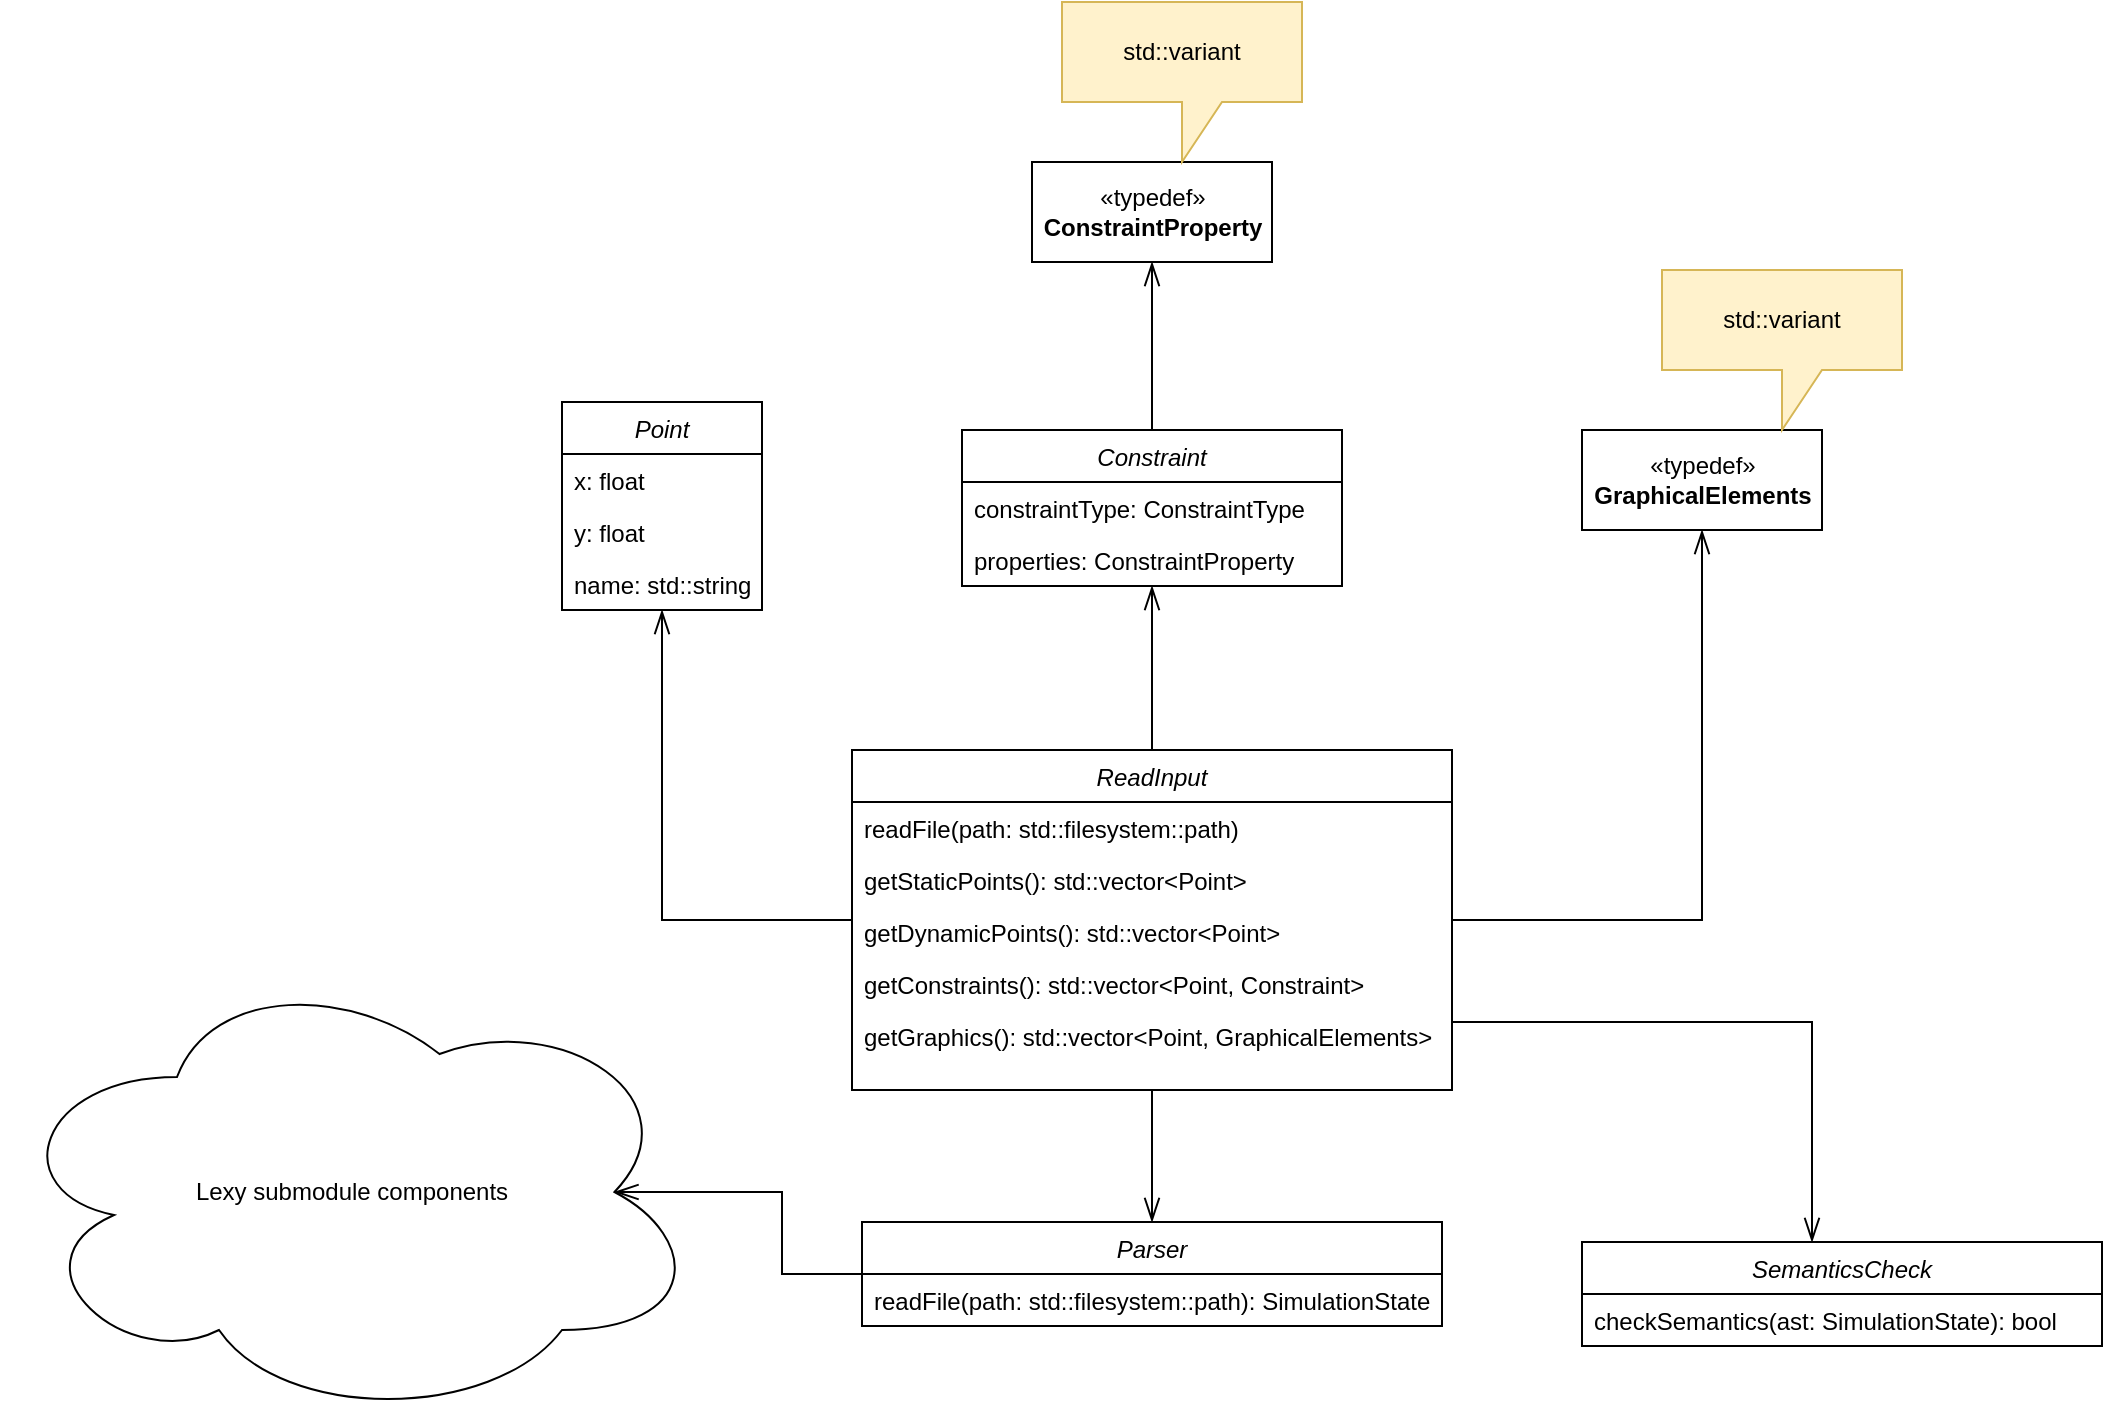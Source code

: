 <mxfile version="20.3.0" type="device"><diagram id="C5RBs43oDa-KdzZeNtuy" name="Page-1"><mxGraphModel dx="1231" dy="847" grid="1" gridSize="10" guides="1" tooltips="1" connect="1" arrows="1" fold="1" page="1" pageScale="1" pageWidth="1169" pageHeight="827" math="0" shadow="0"><root><mxCell id="WIyWlLk6GJQsqaUBKTNV-0"/><mxCell id="WIyWlLk6GJQsqaUBKTNV-1" parent="WIyWlLk6GJQsqaUBKTNV-0"/><mxCell id="K2Yrc4t2-jPAsuFykGhJ-18" style="edgeStyle=orthogonalEdgeStyle;rounded=0;orthogonalLoop=1;jettySize=auto;html=1;endSize=10;endArrow=openThin;endFill=0;" parent="WIyWlLk6GJQsqaUBKTNV-1" source="zkfFHV4jXpPFQw0GAbJ--0" target="K2Yrc4t2-jPAsuFykGhJ-2" edge="1"><mxGeometry relative="1" as="geometry"/></mxCell><mxCell id="K2Yrc4t2-jPAsuFykGhJ-19" style="edgeStyle=orthogonalEdgeStyle;rounded=0;orthogonalLoop=1;jettySize=auto;html=1;endSize=10;endArrow=openThin;endFill=0;" parent="WIyWlLk6GJQsqaUBKTNV-1" source="zkfFHV4jXpPFQw0GAbJ--0" target="K2Yrc4t2-jPAsuFykGhJ-10" edge="1"><mxGeometry relative="1" as="geometry"/></mxCell><mxCell id="K2Yrc4t2-jPAsuFykGhJ-20" style="edgeStyle=orthogonalEdgeStyle;rounded=0;orthogonalLoop=1;jettySize=auto;html=1;endSize=10;endArrow=openThin;endFill=0;" parent="WIyWlLk6GJQsqaUBKTNV-1" source="zkfFHV4jXpPFQw0GAbJ--0" target="K2Yrc4t2-jPAsuFykGhJ-17" edge="1"><mxGeometry relative="1" as="geometry"/></mxCell><mxCell id="K2Yrc4t2-jPAsuFykGhJ-30" style="edgeStyle=orthogonalEdgeStyle;rounded=0;orthogonalLoop=1;jettySize=auto;html=1;endArrow=openThin;endFill=0;endSize=10;" parent="WIyWlLk6GJQsqaUBKTNV-1" source="zkfFHV4jXpPFQw0GAbJ--0" target="K2Yrc4t2-jPAsuFykGhJ-27" edge="1"><mxGeometry relative="1" as="geometry"/></mxCell><mxCell id="zkfFHV4jXpPFQw0GAbJ--0" value="ReadInput" style="swimlane;fontStyle=2;align=center;verticalAlign=top;childLayout=stackLayout;horizontal=1;startSize=26;horizontalStack=0;resizeParent=1;resizeLast=0;collapsible=1;marginBottom=0;rounded=0;shadow=0;strokeWidth=1;" parent="WIyWlLk6GJQsqaUBKTNV-1" vertex="1"><mxGeometry x="445" y="414" width="300" height="170" as="geometry"><mxRectangle x="230" y="140" width="160" height="26" as="alternateBounds"/></mxGeometry></mxCell><mxCell id="zkfFHV4jXpPFQw0GAbJ--1" value="readFile(path: std::filesystem::path)" style="text;align=left;verticalAlign=top;spacingLeft=4;spacingRight=4;overflow=hidden;rotatable=0;points=[[0,0.5],[1,0.5]];portConstraint=eastwest;" parent="zkfFHV4jXpPFQw0GAbJ--0" vertex="1"><mxGeometry y="26" width="300" height="26" as="geometry"/></mxCell><mxCell id="zkfFHV4jXpPFQw0GAbJ--2" value="getStaticPoints(): std::vector&lt;Point&gt;" style="text;align=left;verticalAlign=top;spacingLeft=4;spacingRight=4;overflow=hidden;rotatable=0;points=[[0,0.5],[1,0.5]];portConstraint=eastwest;rounded=0;shadow=0;html=0;" parent="zkfFHV4jXpPFQw0GAbJ--0" vertex="1"><mxGeometry y="52" width="300" height="26" as="geometry"/></mxCell><mxCell id="zkfFHV4jXpPFQw0GAbJ--3" value="getDynamicPoints(): std::vector&lt;Point&gt;" style="text;align=left;verticalAlign=top;spacingLeft=4;spacingRight=4;overflow=hidden;rotatable=0;points=[[0,0.5],[1,0.5]];portConstraint=eastwest;rounded=0;shadow=0;html=0;" parent="zkfFHV4jXpPFQw0GAbJ--0" vertex="1"><mxGeometry y="78" width="300" height="26" as="geometry"/></mxCell><mxCell id="K2Yrc4t2-jPAsuFykGhJ-0" value="getConstraints(): std::vector&lt;Point, Constraint&gt;" style="text;align=left;verticalAlign=top;spacingLeft=4;spacingRight=4;overflow=hidden;rotatable=0;points=[[0,0.5],[1,0.5]];portConstraint=eastwest;rounded=0;shadow=0;html=0;" parent="zkfFHV4jXpPFQw0GAbJ--0" vertex="1"><mxGeometry y="104" width="300" height="26" as="geometry"/></mxCell><mxCell id="K2Yrc4t2-jPAsuFykGhJ-1" value="getGraphics(): std::vector&lt;Point, GraphicalElements&gt;" style="text;align=left;verticalAlign=top;spacingLeft=4;spacingRight=4;overflow=hidden;rotatable=0;points=[[0,0.5],[1,0.5]];portConstraint=eastwest;rounded=0;shadow=0;html=0;" parent="zkfFHV4jXpPFQw0GAbJ--0" vertex="1"><mxGeometry y="130" width="300" height="26" as="geometry"/></mxCell><mxCell id="K2Yrc4t2-jPAsuFykGhJ-2" value="Point" style="swimlane;fontStyle=2;align=center;verticalAlign=top;childLayout=stackLayout;horizontal=1;startSize=26;horizontalStack=0;resizeParent=1;resizeLast=0;collapsible=1;marginBottom=0;rounded=0;shadow=0;strokeWidth=1;" parent="WIyWlLk6GJQsqaUBKTNV-1" vertex="1"><mxGeometry x="300" y="240" width="100" height="104" as="geometry"><mxRectangle x="230" y="140" width="160" height="26" as="alternateBounds"/></mxGeometry></mxCell><mxCell id="K2Yrc4t2-jPAsuFykGhJ-6" value="x: float" style="text;align=left;verticalAlign=top;spacingLeft=4;spacingRight=4;overflow=hidden;rotatable=0;points=[[0,0.5],[1,0.5]];portConstraint=eastwest;rounded=0;shadow=0;html=0;" parent="K2Yrc4t2-jPAsuFykGhJ-2" vertex="1"><mxGeometry y="26" width="100" height="26" as="geometry"/></mxCell><mxCell id="K2Yrc4t2-jPAsuFykGhJ-8" value="y: float" style="text;align=left;verticalAlign=top;spacingLeft=4;spacingRight=4;overflow=hidden;rotatable=0;points=[[0,0.5],[1,0.5]];portConstraint=eastwest;rounded=0;shadow=0;html=0;" parent="K2Yrc4t2-jPAsuFykGhJ-2" vertex="1"><mxGeometry y="52" width="100" height="26" as="geometry"/></mxCell><mxCell id="K2Yrc4t2-jPAsuFykGhJ-9" value="name: std::string" style="text;align=left;verticalAlign=top;spacingLeft=4;spacingRight=4;overflow=hidden;rotatable=0;points=[[0,0.5],[1,0.5]];portConstraint=eastwest;rounded=0;shadow=0;html=0;" parent="K2Yrc4t2-jPAsuFykGhJ-2" vertex="1"><mxGeometry y="78" width="100" height="26" as="geometry"/></mxCell><mxCell id="K2Yrc4t2-jPAsuFykGhJ-22" style="edgeStyle=orthogonalEdgeStyle;rounded=0;orthogonalLoop=1;jettySize=auto;html=1;endArrow=openThin;endFill=0;endSize=10;" parent="WIyWlLk6GJQsqaUBKTNV-1" source="K2Yrc4t2-jPAsuFykGhJ-10" target="K2Yrc4t2-jPAsuFykGhJ-21" edge="1"><mxGeometry relative="1" as="geometry"/></mxCell><mxCell id="K2Yrc4t2-jPAsuFykGhJ-10" value="Constraint" style="swimlane;fontStyle=2;align=center;verticalAlign=top;childLayout=stackLayout;horizontal=1;startSize=26;horizontalStack=0;resizeParent=1;resizeLast=0;collapsible=1;marginBottom=0;rounded=0;shadow=0;strokeWidth=1;" parent="WIyWlLk6GJQsqaUBKTNV-1" vertex="1"><mxGeometry x="500" y="254" width="190" height="78" as="geometry"><mxRectangle x="230" y="140" width="160" height="26" as="alternateBounds"/></mxGeometry></mxCell><mxCell id="K2Yrc4t2-jPAsuFykGhJ-11" value="constraintType: ConstraintType" style="text;align=left;verticalAlign=top;spacingLeft=4;spacingRight=4;overflow=hidden;rotatable=0;points=[[0,0.5],[1,0.5]];portConstraint=eastwest;rounded=0;shadow=0;html=0;" parent="K2Yrc4t2-jPAsuFykGhJ-10" vertex="1"><mxGeometry y="26" width="190" height="26" as="geometry"/></mxCell><mxCell id="K2Yrc4t2-jPAsuFykGhJ-12" value="properties: ConstraintProperty" style="text;align=left;verticalAlign=top;spacingLeft=4;spacingRight=4;overflow=hidden;rotatable=0;points=[[0,0.5],[1,0.5]];portConstraint=eastwest;rounded=0;shadow=0;html=0;" parent="K2Yrc4t2-jPAsuFykGhJ-10" vertex="1"><mxGeometry y="52" width="190" height="26" as="geometry"/></mxCell><mxCell id="K2Yrc4t2-jPAsuFykGhJ-17" value="«typedef»&lt;br&gt;&lt;b&gt;GraphicalElements&lt;/b&gt;" style="html=1;" parent="WIyWlLk6GJQsqaUBKTNV-1" vertex="1"><mxGeometry x="810" y="254" width="120" height="50" as="geometry"/></mxCell><mxCell id="K2Yrc4t2-jPAsuFykGhJ-21" value="«typedef»&lt;br&gt;&lt;b&gt;ConstraintProperty&lt;/b&gt;" style="html=1;" parent="WIyWlLk6GJQsqaUBKTNV-1" vertex="1"><mxGeometry x="535" y="120" width="120" height="50" as="geometry"/></mxCell><mxCell id="K2Yrc4t2-jPAsuFykGhJ-23" value="std::variant" style="shape=callout;whiteSpace=wrap;html=1;perimeter=calloutPerimeter;fillColor=#fff2cc;strokeColor=#d6b656;" parent="WIyWlLk6GJQsqaUBKTNV-1" vertex="1"><mxGeometry x="550" y="40" width="120" height="80" as="geometry"/></mxCell><mxCell id="K2Yrc4t2-jPAsuFykGhJ-24" value="std::variant" style="shape=callout;whiteSpace=wrap;html=1;perimeter=calloutPerimeter;fillColor=#fff2cc;strokeColor=#d6b656;" parent="WIyWlLk6GJQsqaUBKTNV-1" vertex="1"><mxGeometry x="850" y="174" width="120" height="80" as="geometry"/></mxCell><mxCell id="K2Yrc4t2-jPAsuFykGhJ-25" value="Lexy submodule components" style="ellipse;shape=cloud;whiteSpace=wrap;html=1;" parent="WIyWlLk6GJQsqaUBKTNV-1" vertex="1"><mxGeometry x="20" y="520" width="350" height="230" as="geometry"/></mxCell><mxCell id="K2Yrc4t2-jPAsuFykGhJ-31" style="edgeStyle=orthogonalEdgeStyle;rounded=0;orthogonalLoop=1;jettySize=auto;html=1;endArrow=openThin;endFill=0;endSize=10;entryX=0.875;entryY=0.5;entryDx=0;entryDy=0;entryPerimeter=0;" parent="WIyWlLk6GJQsqaUBKTNV-1" source="K2Yrc4t2-jPAsuFykGhJ-27" target="K2Yrc4t2-jPAsuFykGhJ-25" edge="1"><mxGeometry relative="1" as="geometry"/></mxCell><mxCell id="K2Yrc4t2-jPAsuFykGhJ-27" value="Parser" style="swimlane;fontStyle=2;align=center;verticalAlign=top;childLayout=stackLayout;horizontal=1;startSize=26;horizontalStack=0;resizeParent=1;resizeLast=0;collapsible=1;marginBottom=0;rounded=0;shadow=0;strokeWidth=1;" parent="WIyWlLk6GJQsqaUBKTNV-1" vertex="1"><mxGeometry x="450" y="650" width="290" height="52" as="geometry"><mxRectangle x="230" y="140" width="160" height="26" as="alternateBounds"/></mxGeometry></mxCell><mxCell id="K2Yrc4t2-jPAsuFykGhJ-28" value="readFile(path: std::filesystem::path): SimulationState" style="text;align=left;verticalAlign=top;spacingLeft=4;spacingRight=4;overflow=hidden;rotatable=0;points=[[0,0.5],[1,0.5]];portConstraint=eastwest;rounded=0;shadow=0;html=0;" parent="K2Yrc4t2-jPAsuFykGhJ-27" vertex="1"><mxGeometry y="26" width="290" height="26" as="geometry"/></mxCell><mxCell id="W2fvd5h6GRTX3pGb27Vk-2" value="SemanticsCheck" style="swimlane;fontStyle=2;align=center;verticalAlign=top;childLayout=stackLayout;horizontal=1;startSize=26;horizontalStack=0;resizeParent=1;resizeLast=0;collapsible=1;marginBottom=0;rounded=0;shadow=0;strokeWidth=1;" vertex="1" parent="WIyWlLk6GJQsqaUBKTNV-1"><mxGeometry x="810" y="660" width="260" height="52" as="geometry"><mxRectangle x="230" y="140" width="160" height="26" as="alternateBounds"/></mxGeometry></mxCell><mxCell id="W2fvd5h6GRTX3pGb27Vk-3" value="checkSemantics(ast: SimulationState): bool" style="text;align=left;verticalAlign=top;spacingLeft=4;spacingRight=4;overflow=hidden;rotatable=0;points=[[0,0.5],[1,0.5]];portConstraint=eastwest;rounded=0;shadow=0;html=0;" vertex="1" parent="W2fvd5h6GRTX3pGb27Vk-2"><mxGeometry y="26" width="260" height="26" as="geometry"/></mxCell><mxCell id="W2fvd5h6GRTX3pGb27Vk-5" style="edgeStyle=orthogonalEdgeStyle;rounded=0;orthogonalLoop=1;jettySize=auto;html=1;endArrow=openThin;endFill=0;endSize=10;" edge="1" parent="WIyWlLk6GJQsqaUBKTNV-1" source="zkfFHV4jXpPFQw0GAbJ--0" target="W2fvd5h6GRTX3pGb27Vk-2"><mxGeometry relative="1" as="geometry"><mxPoint x="605.0" y="594" as="sourcePoint"/><mxPoint x="605.0" y="670" as="targetPoint"/><Array as="points"><mxPoint x="925" y="550"/></Array></mxGeometry></mxCell></root></mxGraphModel></diagram></mxfile>